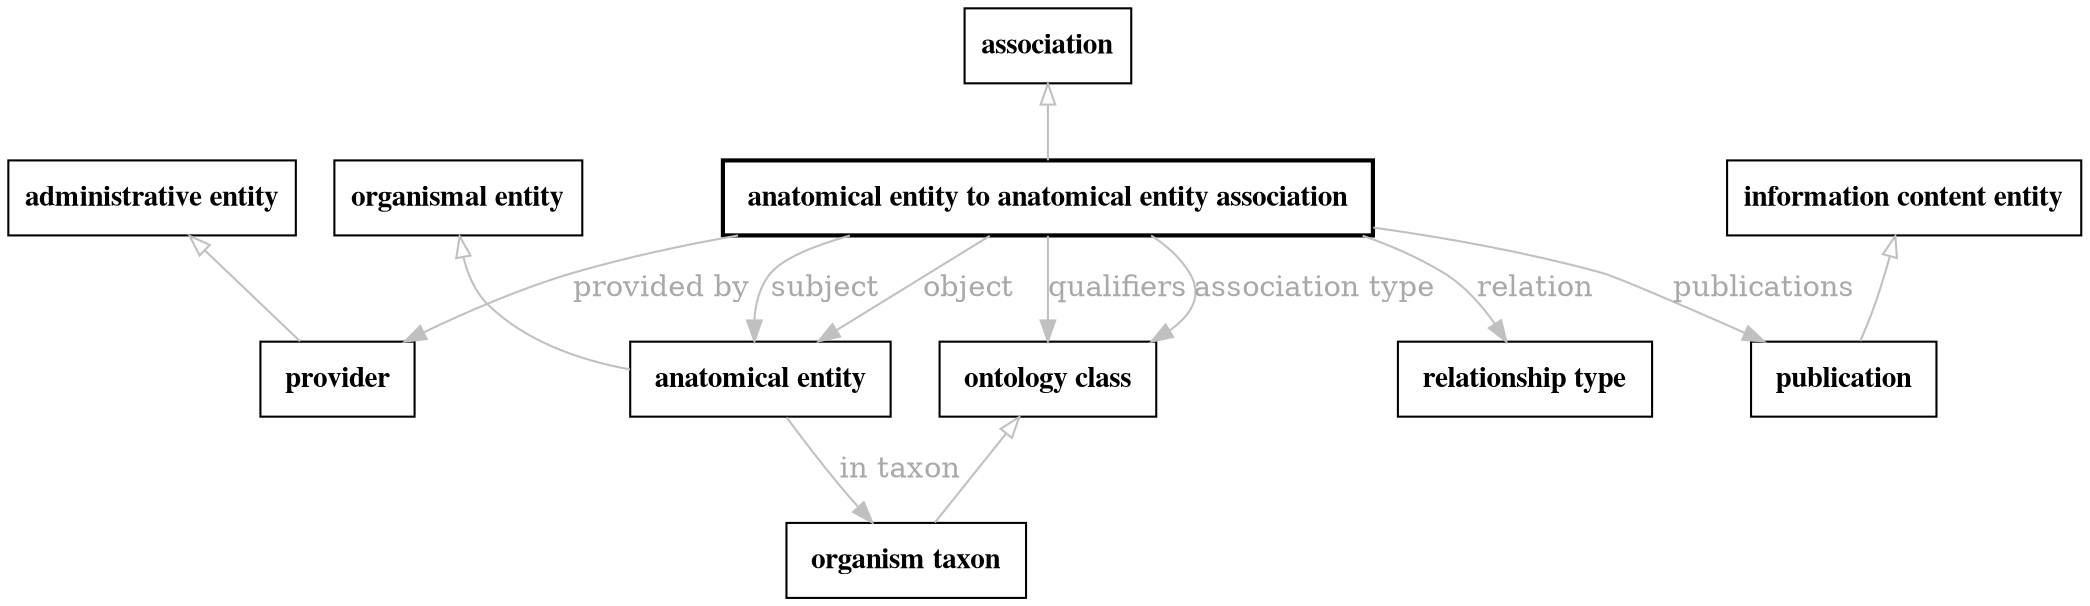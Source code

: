 // biolink model
digraph {
	graph [fontsize=32 penwidth=5]
	node [color=black fontname="times bold" shape=rectangle]
	edge [color=gray fontcolor=darkgray]
	"anatomical entity to anatomical entity association" [label=" anatomical entity to anatomical entity association " style=bold]
	association -> "anatomical entity to anatomical entity association" [label="" arrowtail=onormal dir=back]
	"anatomical entity to anatomical entity association" -> provider [label="provided by"]
	provider [label=" provider " style=solid]
	"administrative entity" -> provider [label="" arrowtail=onormal dir=back]
	"anatomical entity to anatomical entity association" -> publication [label=publications]
	publication [label=" publication " style=solid]
	"information content entity" -> publication [label="" arrowtail=onormal dir=back]
	"anatomical entity to anatomical entity association" -> "ontology class" [label=qualifiers]
	"ontology class" [label=" ontology class " style=solid]
	"anatomical entity to anatomical entity association" -> "anatomical entity" [label=object]
	"anatomical entity" [label=" anatomical entity " style=solid]
	"organismal entity" -> "anatomical entity" [label="" arrowtail=onormal dir=back]
	"anatomical entity" -> "organism taxon" [label="in taxon"]
	"organism taxon" [label=" organism taxon " style=solid]
	"ontology class" -> "organism taxon" [label="" arrowtail=onormal dir=back]
	"anatomical entity to anatomical entity association" -> "relationship type" [label=relation]
	"relationship type" [label=" relationship type " style=solid]
	"anatomical entity to anatomical entity association" -> "anatomical entity" [label=subject]
	"anatomical entity to anatomical entity association" -> "ontology class" [label="association type"]
}
